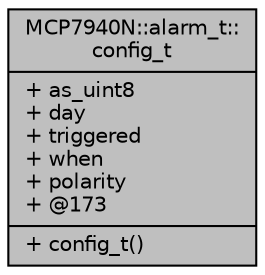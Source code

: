 digraph "MCP7940N::alarm_t::config_t"
{
  edge [fontname="Helvetica",fontsize="10",labelfontname="Helvetica",labelfontsize="10"];
  node [fontname="Helvetica",fontsize="10",shape=record];
  Node1 [label="{MCP7940N::alarm_t::\lconfig_t\n|+ as_uint8\l+ day\l+ triggered\l+ when\l+ polarity\l+ @173\l|+ config_t()\l}",height=0.2,width=0.4,color="black", fillcolor="grey75", style="filled", fontcolor="black"];
}
